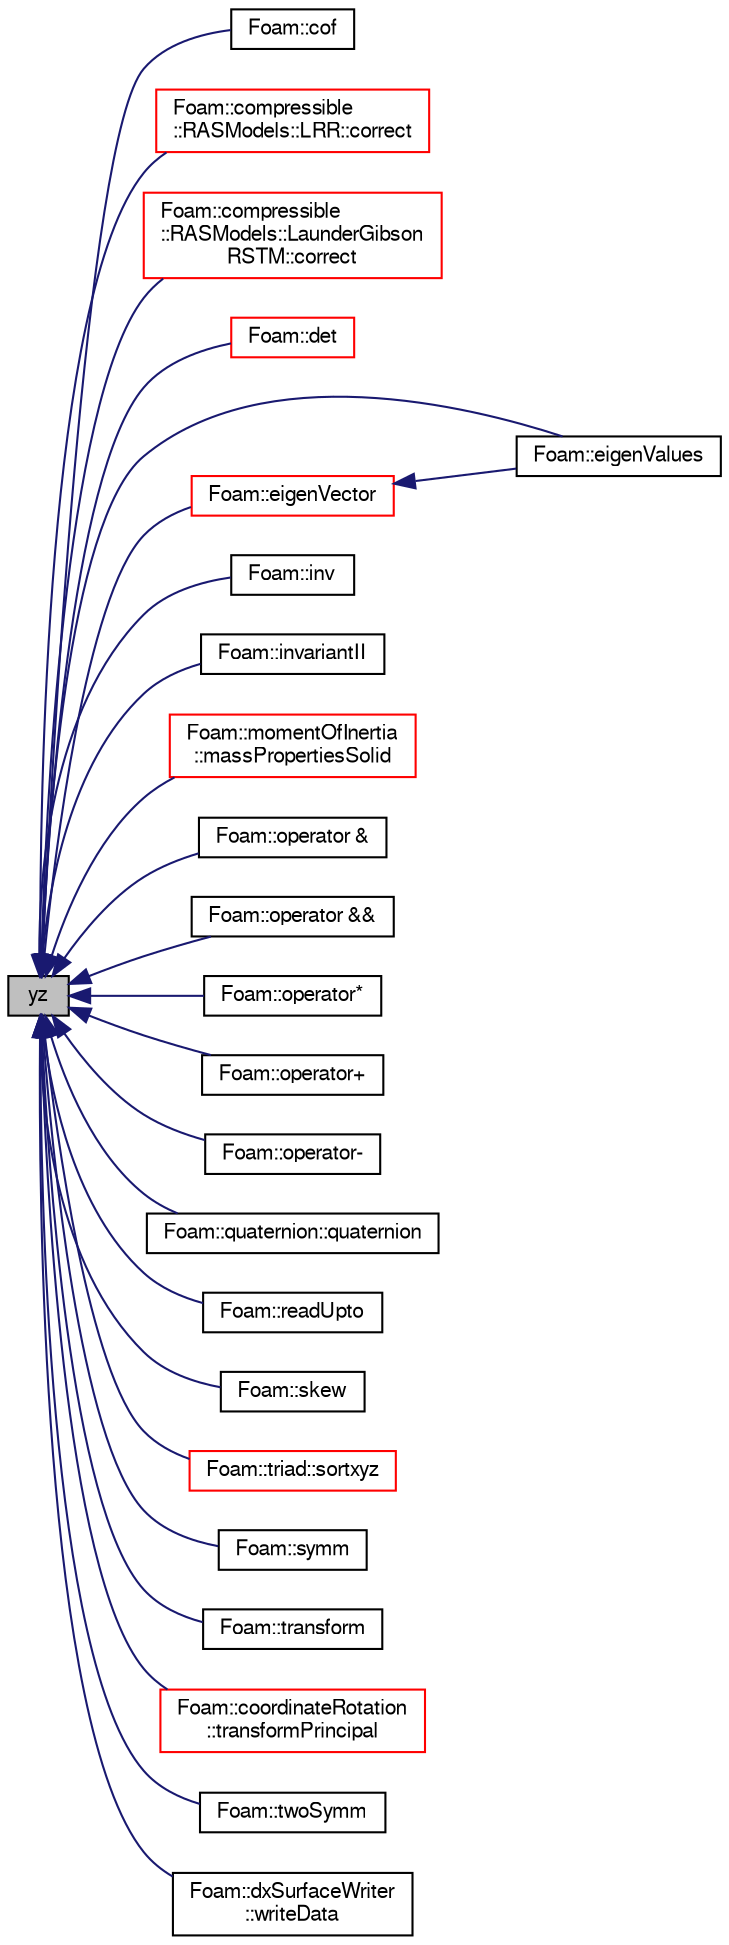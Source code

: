 digraph "yz"
{
  bgcolor="transparent";
  edge [fontname="FreeSans",fontsize="10",labelfontname="FreeSans",labelfontsize="10"];
  node [fontname="FreeSans",fontsize="10",shape=record];
  rankdir="LR";
  Node629 [label="yz",height=0.2,width=0.4,color="black", fillcolor="grey75", style="filled", fontcolor="black"];
  Node629 -> Node630 [dir="back",color="midnightblue",fontsize="10",style="solid",fontname="FreeSans"];
  Node630 [label="Foam::cof",height=0.2,width=0.4,color="black",URL="$a21124.html#ad125526a422e2bd9c6e5c5f4a317af26",tooltip="Return the cofactor tensor of a tensor. "];
  Node629 -> Node631 [dir="back",color="midnightblue",fontsize="10",style="solid",fontname="FreeSans"];
  Node631 [label="Foam::compressible\l::RASModels::LRR::correct",height=0.2,width=0.4,color="red",URL="$a30754.html#a3ae44b28050c3aa494c1d8e18cf618c1",tooltip="Solve the turbulence equations and correct the turbulence viscosity. "];
  Node629 -> Node633 [dir="back",color="midnightblue",fontsize="10",style="solid",fontname="FreeSans"];
  Node633 [label="Foam::compressible\l::RASModels::LaunderGibson\lRSTM::correct",height=0.2,width=0.4,color="red",URL="$a30746.html#a3ae44b28050c3aa494c1d8e18cf618c1",tooltip="Solve the turbulence equations and correct the turbulence viscosity. "];
  Node629 -> Node635 [dir="back",color="midnightblue",fontsize="10",style="solid",fontname="FreeSans"];
  Node635 [label="Foam::det",height=0.2,width=0.4,color="red",URL="$a21124.html#a1d843934098e732c7ab3f36774a0abc9",tooltip="Return the determinant of a tensor. "];
  Node629 -> Node638 [dir="back",color="midnightblue",fontsize="10",style="solid",fontname="FreeSans"];
  Node638 [label="Foam::eigenValues",height=0.2,width=0.4,color="black",URL="$a21124.html#a439ae805cc773abe7c94178cce4f5ba3"];
  Node629 -> Node639 [dir="back",color="midnightblue",fontsize="10",style="solid",fontname="FreeSans"];
  Node639 [label="Foam::eigenVector",height=0.2,width=0.4,color="red",URL="$a21124.html#aed8ccde72af25f41d76277dffa26abad"];
  Node639 -> Node638 [dir="back",color="midnightblue",fontsize="10",style="solid",fontname="FreeSans"];
  Node629 -> Node646 [dir="back",color="midnightblue",fontsize="10",style="solid",fontname="FreeSans"];
  Node646 [label="Foam::inv",height=0.2,width=0.4,color="black",URL="$a21124.html#a185b4212d0617ccfaa1efdff22eadf64",tooltip="Return the inverse of a tensor given the determinant. "];
  Node629 -> Node647 [dir="back",color="midnightblue",fontsize="10",style="solid",fontname="FreeSans"];
  Node647 [label="Foam::invariantII",height=0.2,width=0.4,color="black",URL="$a21124.html#a98d83dc4e3c2ffaf3b1d62c5802a0c4d",tooltip="Return the 2nd invariant of a tensor. "];
  Node629 -> Node648 [dir="back",color="midnightblue",fontsize="10",style="solid",fontname="FreeSans"];
  Node648 [label="Foam::momentOfInertia\l::massPropertiesSolid",height=0.2,width=0.4,color="red",URL="$a25142.html#ac948fad3ba413d57d196458b12848db1"];
  Node629 -> Node650 [dir="back",color="midnightblue",fontsize="10",style="solid",fontname="FreeSans"];
  Node650 [label="Foam::operator &",height=0.2,width=0.4,color="black",URL="$a21124.html#a41f93d398538420c992d7eef6fab53bf",tooltip="Inner-product between a diagonal tensor and a tensor. "];
  Node629 -> Node651 [dir="back",color="midnightblue",fontsize="10",style="solid",fontname="FreeSans"];
  Node651 [label="Foam::operator &&",height=0.2,width=0.4,color="black",URL="$a21124.html#a8ce80abc82e2d3898190f7e798031f7e",tooltip="Double-dot-product between a symmetric tensor and a tensor. "];
  Node629 -> Node652 [dir="back",color="midnightblue",fontsize="10",style="solid",fontname="FreeSans"];
  Node652 [label="Foam::operator*",height=0.2,width=0.4,color="black",URL="$a21124.html#ae4615a8d82aecb3063f81a744ac0667a"];
  Node629 -> Node653 [dir="back",color="midnightblue",fontsize="10",style="solid",fontname="FreeSans"];
  Node653 [label="Foam::operator+",height=0.2,width=0.4,color="black",URL="$a21124.html#afd3ddb9840be2a7ca902615359e3283e"];
  Node629 -> Node654 [dir="back",color="midnightblue",fontsize="10",style="solid",fontname="FreeSans"];
  Node654 [label="Foam::operator-",height=0.2,width=0.4,color="black",URL="$a21124.html#a2c7fb7bc3807efdfd0a5456730bc84fc"];
  Node629 -> Node655 [dir="back",color="midnightblue",fontsize="10",style="solid",fontname="FreeSans"];
  Node655 [label="Foam::quaternion::quaternion",height=0.2,width=0.4,color="black",URL="$a28130.html#ac16a816cff3e72c4375a6602b025d5ed",tooltip="Construct a quaternion from a rotation tensor. "];
  Node629 -> Node656 [dir="back",color="midnightblue",fontsize="10",style="solid",fontname="FreeSans"];
  Node656 [label="Foam::readUpto",height=0.2,width=0.4,color="black",URL="$a21124.html#adebc6d49ebf4c5b9e97e0e2f96d4c493"];
  Node629 -> Node657 [dir="back",color="midnightblue",fontsize="10",style="solid",fontname="FreeSans"];
  Node657 [label="Foam::skew",height=0.2,width=0.4,color="black",URL="$a21124.html#a8d07a2155a82c401a120a0f2ae2d1440",tooltip="Return the skew-symmetric part of a tensor. "];
  Node629 -> Node658 [dir="back",color="midnightblue",fontsize="10",style="solid",fontname="FreeSans"];
  Node658 [label="Foam::triad::sortxyz",height=0.2,width=0.4,color="red",URL="$a28426.html#a8f6bf086b0021a33bdf49c7dfbab3655",tooltip="Sort the axes such that they are closest to the x, y and z axes. "];
  Node629 -> Node737 [dir="back",color="midnightblue",fontsize="10",style="solid",fontname="FreeSans"];
  Node737 [label="Foam::symm",height=0.2,width=0.4,color="black",URL="$a21124.html#a247f64ca032aa6fa7a54701f5785db53",tooltip="Return the symmetric part of a tensor. "];
  Node629 -> Node738 [dir="back",color="midnightblue",fontsize="10",style="solid",fontname="FreeSans"];
  Node738 [label="Foam::transform",height=0.2,width=0.4,color="black",URL="$a21124.html#a2398526b38a4e70fd5c67cbfd9139fc0"];
  Node629 -> Node739 [dir="back",color="midnightblue",fontsize="10",style="solid",fontname="FreeSans"];
  Node739 [label="Foam::coordinateRotation\l::transformPrincipal",height=0.2,width=0.4,color="red",URL="$a24994.html#a1fa4ae5c1ba98ba2bab434d99e2e5cbc",tooltip="Transform principal. "];
  Node629 -> Node747 [dir="back",color="midnightblue",fontsize="10",style="solid",fontname="FreeSans"];
  Node747 [label="Foam::twoSymm",height=0.2,width=0.4,color="black",URL="$a21124.html#a1f61956bd0d628e84789584e7564ac59",tooltip="Return twice the symmetric part of a tensor. "];
  Node629 -> Node748 [dir="back",color="midnightblue",fontsize="10",style="solid",fontname="FreeSans"];
  Node748 [label="Foam::dxSurfaceWriter\l::writeData",height=0.2,width=0.4,color="black",URL="$a29410.html#af3b96bf02d1b0925c325805a3b29ccfa"];
}
